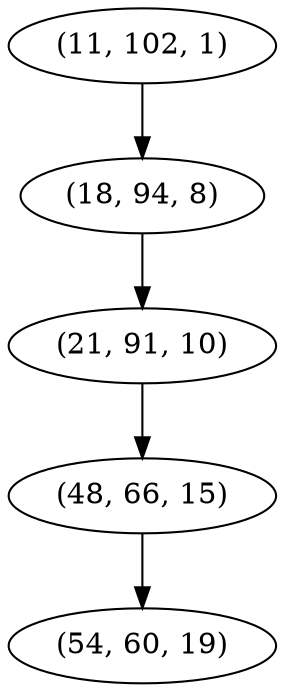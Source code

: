 digraph tree {
    "(11, 102, 1)";
    "(18, 94, 8)";
    "(21, 91, 10)";
    "(48, 66, 15)";
    "(54, 60, 19)";
    "(11, 102, 1)" -> "(18, 94, 8)";
    "(18, 94, 8)" -> "(21, 91, 10)";
    "(21, 91, 10)" -> "(48, 66, 15)";
    "(48, 66, 15)" -> "(54, 60, 19)";
}
